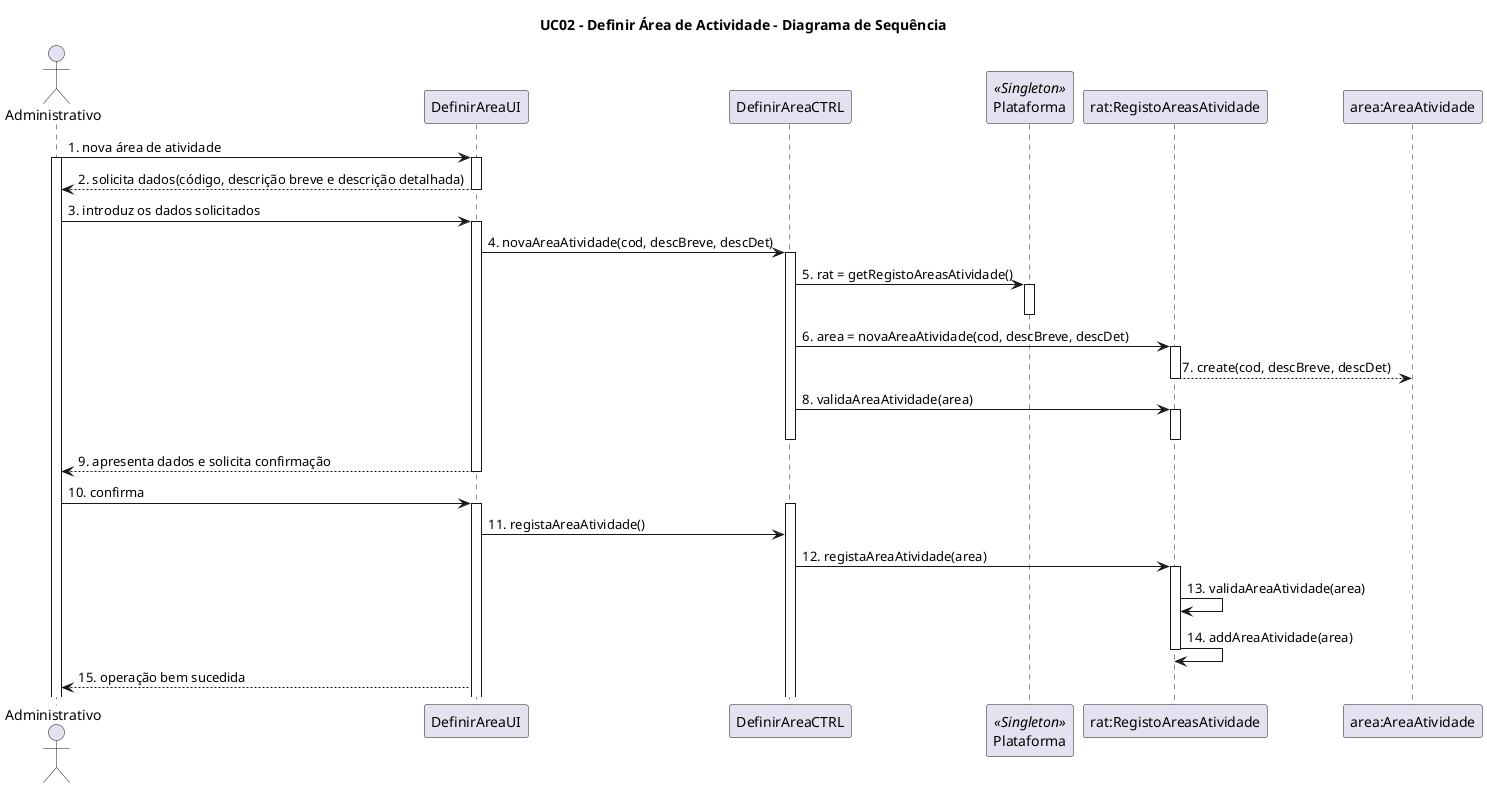 @startuml
title UC02 - Definir Área de Actividade - Diagrama de Sequência

actor Administrativo
participant Administrativo
participant DefinirAreaUI
participant DefinirAreaCTRL
participant Plataforma <<Singleton>>
participant "rat:RegistoAreasAtividade" as RepositorioAreaAtividade
participant "area:AreaAtividade" as AreaAtividade

Administrativo -> DefinirAreaUI: 1. nova área de atividade
activate Administrativo
activate DefinirAreaUI
DefinirAreaUI --> Administrativo: 2. solicita dados(código, descrição breve e descrição detalhada)
deactivate DefinirAreaUI

Administrativo -> DefinirAreaUI: 3. introduz os dados solicitados
activate DefinirAreaUI
DefinirAreaUI -> DefinirAreaCTRL: 4. novaAreaAtividade(cod, descBreve, descDet)
activate DefinirAreaCTRL
DefinirAreaCTRL -> Plataforma: 5. rat = getRegistoAreasAtividade()
activate Plataforma
deactivate Plataforma
DefinirAreaCTRL -> RepositorioAreaAtividade: 6. area = novaAreaAtividade(cod, descBreve, descDet)
activate RepositorioAreaAtividade
RepositorioAreaAtividade --> AreaAtividade: 7. create(cod, descBreve, descDet)

deactivate RepositorioAreaAtividade
DefinirAreaCTRL -> RepositorioAreaAtividade: 8. validaAreaAtividade(area)

activate RepositorioAreaAtividade
deactivate RepositorioAreaAtividade
deactivate DefinirAreaCTRL
DefinirAreaUI --> Administrativo: 9. apresenta dados e solicita confirmação
deactivate DefinirAreaUI
Administrativo -> DefinirAreaUI: 10. confirma
activate DefinirAreaUI
activate DefinirAreaCTRL
DefinirAreaUI -> DefinirAreaCTRL: 11. registaAreaAtividade()
DefinirAreaCTRL -> RepositorioAreaAtividade: 12. registaAreaAtividade(area)
activate RepositorioAreaAtividade
RepositorioAreaAtividade -> RepositorioAreaAtividade: 13. validaAreaAtividade(area)
RepositorioAreaAtividade -> RepositorioAreaAtividade: 14. addAreaAtividade(area)
deactivate RepositorioAreaAtividade
DefinirAreaUI --> Administrativo: 15. operação bem sucedida

@enduml